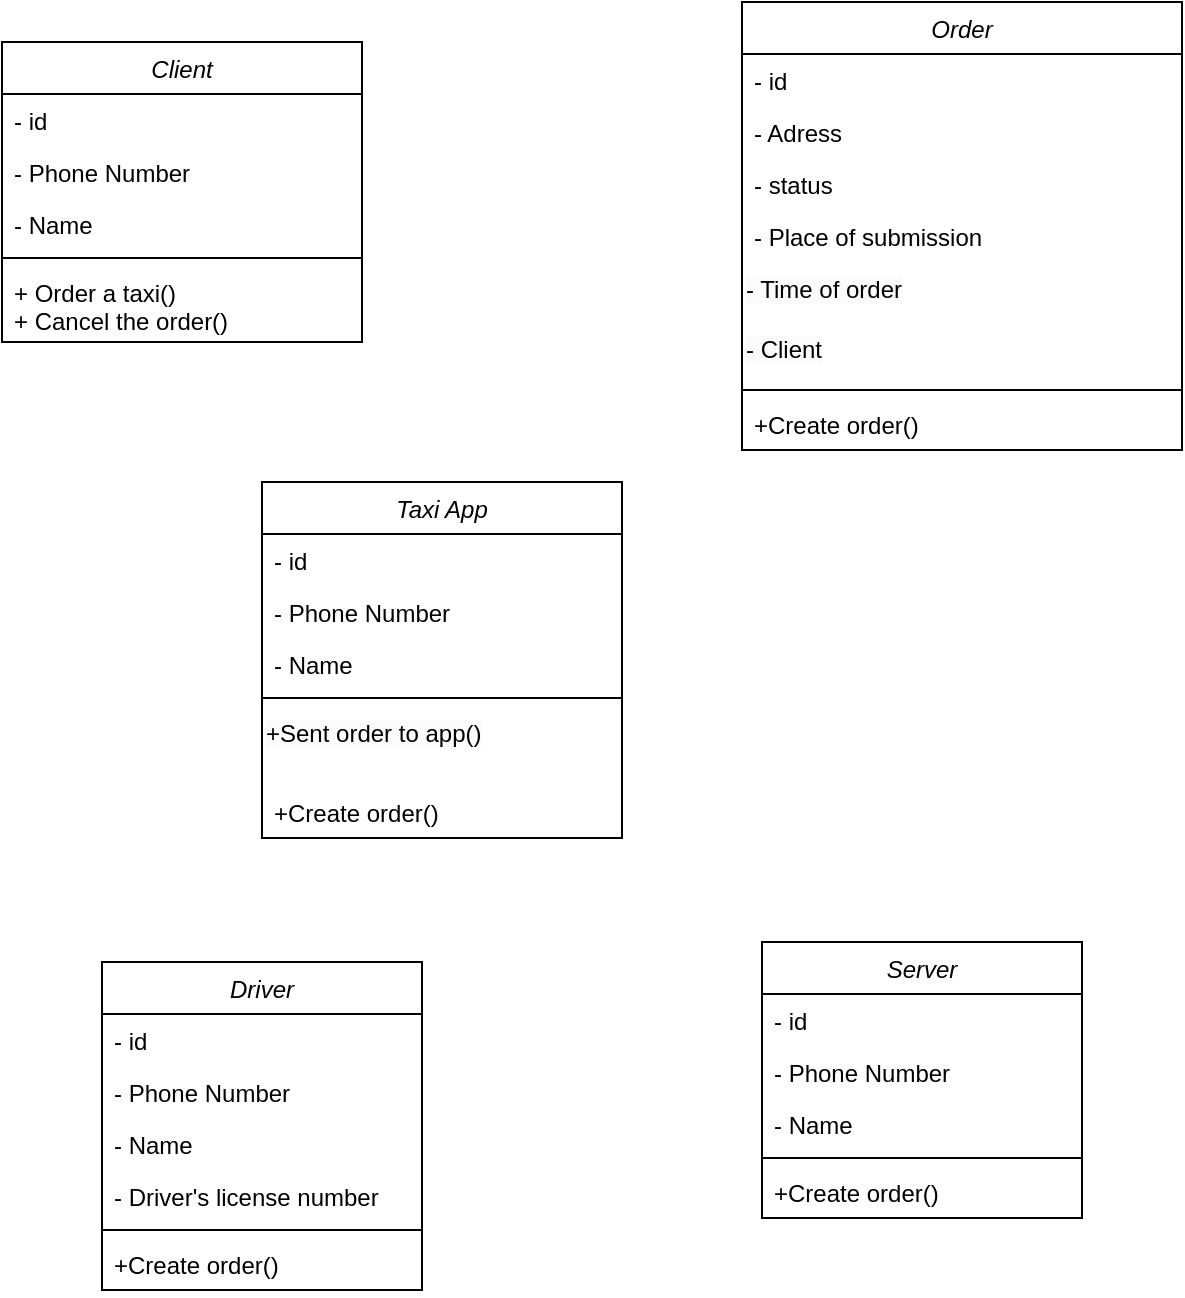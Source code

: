 <mxfile version="21.5.0" type="github">
  <diagram id="C5RBs43oDa-KdzZeNtuy" name="Page-1">
    <mxGraphModel dx="1395" dy="663" grid="1" gridSize="10" guides="1" tooltips="1" connect="1" arrows="1" fold="1" page="1" pageScale="1" pageWidth="827" pageHeight="1169" math="0" shadow="0">
      <root>
        <mxCell id="WIyWlLk6GJQsqaUBKTNV-0" />
        <mxCell id="WIyWlLk6GJQsqaUBKTNV-1" parent="WIyWlLk6GJQsqaUBKTNV-0" />
        <mxCell id="zkfFHV4jXpPFQw0GAbJ--0" value="Сlient" style="swimlane;fontStyle=2;align=center;verticalAlign=top;childLayout=stackLayout;horizontal=1;startSize=26;horizontalStack=0;resizeParent=1;resizeLast=0;collapsible=1;marginBottom=0;rounded=0;shadow=0;strokeWidth=1;" parent="WIyWlLk6GJQsqaUBKTNV-1" vertex="1">
          <mxGeometry x="100" y="40" width="180" height="150" as="geometry">
            <mxRectangle x="230" y="140" width="160" height="26" as="alternateBounds" />
          </mxGeometry>
        </mxCell>
        <mxCell id="zkfFHV4jXpPFQw0GAbJ--1" value="- id" style="text;align=left;verticalAlign=top;spacingLeft=4;spacingRight=4;overflow=hidden;rotatable=0;points=[[0,0.5],[1,0.5]];portConstraint=eastwest;" parent="zkfFHV4jXpPFQw0GAbJ--0" vertex="1">
          <mxGeometry y="26" width="180" height="26" as="geometry" />
        </mxCell>
        <mxCell id="zkfFHV4jXpPFQw0GAbJ--2" value="- Phone Number" style="text;align=left;verticalAlign=top;spacingLeft=4;spacingRight=4;overflow=hidden;rotatable=0;points=[[0,0.5],[1,0.5]];portConstraint=eastwest;rounded=0;shadow=0;html=0;" parent="zkfFHV4jXpPFQw0GAbJ--0" vertex="1">
          <mxGeometry y="52" width="180" height="26" as="geometry" />
        </mxCell>
        <mxCell id="zkfFHV4jXpPFQw0GAbJ--3" value="- Name" style="text;align=left;verticalAlign=top;spacingLeft=4;spacingRight=4;overflow=hidden;rotatable=0;points=[[0,0.5],[1,0.5]];portConstraint=eastwest;rounded=0;shadow=0;html=0;" parent="zkfFHV4jXpPFQw0GAbJ--0" vertex="1">
          <mxGeometry y="78" width="180" height="26" as="geometry" />
        </mxCell>
        <mxCell id="zkfFHV4jXpPFQw0GAbJ--4" value="" style="line;html=1;strokeWidth=1;align=left;verticalAlign=middle;spacingTop=-1;spacingLeft=3;spacingRight=3;rotatable=0;labelPosition=right;points=[];portConstraint=eastwest;" parent="zkfFHV4jXpPFQw0GAbJ--0" vertex="1">
          <mxGeometry y="104" width="180" height="8" as="geometry" />
        </mxCell>
        <mxCell id="zkfFHV4jXpPFQw0GAbJ--5" value="+ Order a taxi()&#xa;+ Cancel the order()" style="text;align=left;verticalAlign=top;spacingLeft=4;spacingRight=4;overflow=hidden;rotatable=0;points=[[0,0.5],[1,0.5]];portConstraint=eastwest;" parent="zkfFHV4jXpPFQw0GAbJ--0" vertex="1">
          <mxGeometry y="112" width="180" height="38" as="geometry" />
        </mxCell>
        <mxCell id="Cgl-m45hVeOOeW6FoY-X-0" value="Taxi App&#xa;" style="swimlane;fontStyle=2;align=center;verticalAlign=top;childLayout=stackLayout;horizontal=1;startSize=26;horizontalStack=0;resizeParent=1;resizeLast=0;collapsible=1;marginBottom=0;rounded=0;shadow=0;strokeWidth=1;" vertex="1" parent="WIyWlLk6GJQsqaUBKTNV-1">
          <mxGeometry x="230" y="260" width="180" height="178" as="geometry">
            <mxRectangle x="230" y="140" width="160" height="26" as="alternateBounds" />
          </mxGeometry>
        </mxCell>
        <mxCell id="Cgl-m45hVeOOeW6FoY-X-1" value="- id" style="text;align=left;verticalAlign=top;spacingLeft=4;spacingRight=4;overflow=hidden;rotatable=0;points=[[0,0.5],[1,0.5]];portConstraint=eastwest;" vertex="1" parent="Cgl-m45hVeOOeW6FoY-X-0">
          <mxGeometry y="26" width="180" height="26" as="geometry" />
        </mxCell>
        <mxCell id="Cgl-m45hVeOOeW6FoY-X-2" value="- Phone Number" style="text;align=left;verticalAlign=top;spacingLeft=4;spacingRight=4;overflow=hidden;rotatable=0;points=[[0,0.5],[1,0.5]];portConstraint=eastwest;rounded=0;shadow=0;html=0;" vertex="1" parent="Cgl-m45hVeOOeW6FoY-X-0">
          <mxGeometry y="52" width="180" height="26" as="geometry" />
        </mxCell>
        <mxCell id="Cgl-m45hVeOOeW6FoY-X-3" value="- Name" style="text;align=left;verticalAlign=top;spacingLeft=4;spacingRight=4;overflow=hidden;rotatable=0;points=[[0,0.5],[1,0.5]];portConstraint=eastwest;rounded=0;shadow=0;html=0;" vertex="1" parent="Cgl-m45hVeOOeW6FoY-X-0">
          <mxGeometry y="78" width="180" height="26" as="geometry" />
        </mxCell>
        <mxCell id="Cgl-m45hVeOOeW6FoY-X-4" value="" style="line;html=1;strokeWidth=1;align=left;verticalAlign=middle;spacingTop=-1;spacingLeft=3;spacingRight=3;rotatable=0;labelPosition=right;points=[];portConstraint=eastwest;" vertex="1" parent="Cgl-m45hVeOOeW6FoY-X-0">
          <mxGeometry y="104" width="180" height="8" as="geometry" />
        </mxCell>
        <mxCell id="Cgl-m45hVeOOeW6FoY-X-29" value="&lt;span style=&quot;color: rgb(0, 0, 0); font-family: Helvetica; font-size: 12px; font-style: normal; font-variant-ligatures: normal; font-variant-caps: normal; font-weight: 400; letter-spacing: normal; orphans: 2; text-align: left; text-indent: 0px; text-transform: none; widows: 2; word-spacing: 0px; -webkit-text-stroke-width: 0px; background-color: rgb(251, 251, 251); text-decoration-thickness: initial; text-decoration-style: initial; text-decoration-color: initial; float: none; display: inline !important;&quot;&gt;+Sent order to app()&lt;/span&gt;" style="text;whiteSpace=wrap;html=1;" vertex="1" parent="Cgl-m45hVeOOeW6FoY-X-0">
          <mxGeometry y="112" width="180" height="40" as="geometry" />
        </mxCell>
        <mxCell id="Cgl-m45hVeOOeW6FoY-X-5" value="+Create order()" style="text;align=left;verticalAlign=top;spacingLeft=4;spacingRight=4;overflow=hidden;rotatable=0;points=[[0,0.5],[1,0.5]];portConstraint=eastwest;" vertex="1" parent="Cgl-m45hVeOOeW6FoY-X-0">
          <mxGeometry y="152" width="180" height="26" as="geometry" />
        </mxCell>
        <mxCell id="Cgl-m45hVeOOeW6FoY-X-6" value="Server" style="swimlane;fontStyle=2;align=center;verticalAlign=top;childLayout=stackLayout;horizontal=1;startSize=26;horizontalStack=0;resizeParent=1;resizeLast=0;collapsible=1;marginBottom=0;rounded=0;shadow=0;strokeWidth=1;" vertex="1" parent="WIyWlLk6GJQsqaUBKTNV-1">
          <mxGeometry x="480" y="490" width="160" height="138" as="geometry">
            <mxRectangle x="230" y="140" width="160" height="26" as="alternateBounds" />
          </mxGeometry>
        </mxCell>
        <mxCell id="Cgl-m45hVeOOeW6FoY-X-7" value="- id" style="text;align=left;verticalAlign=top;spacingLeft=4;spacingRight=4;overflow=hidden;rotatable=0;points=[[0,0.5],[1,0.5]];portConstraint=eastwest;" vertex="1" parent="Cgl-m45hVeOOeW6FoY-X-6">
          <mxGeometry y="26" width="160" height="26" as="geometry" />
        </mxCell>
        <mxCell id="Cgl-m45hVeOOeW6FoY-X-8" value="- Phone Number" style="text;align=left;verticalAlign=top;spacingLeft=4;spacingRight=4;overflow=hidden;rotatable=0;points=[[0,0.5],[1,0.5]];portConstraint=eastwest;rounded=0;shadow=0;html=0;" vertex="1" parent="Cgl-m45hVeOOeW6FoY-X-6">
          <mxGeometry y="52" width="160" height="26" as="geometry" />
        </mxCell>
        <mxCell id="Cgl-m45hVeOOeW6FoY-X-9" value="- Name" style="text;align=left;verticalAlign=top;spacingLeft=4;spacingRight=4;overflow=hidden;rotatable=0;points=[[0,0.5],[1,0.5]];portConstraint=eastwest;rounded=0;shadow=0;html=0;" vertex="1" parent="Cgl-m45hVeOOeW6FoY-X-6">
          <mxGeometry y="78" width="160" height="26" as="geometry" />
        </mxCell>
        <mxCell id="Cgl-m45hVeOOeW6FoY-X-10" value="" style="line;html=1;strokeWidth=1;align=left;verticalAlign=middle;spacingTop=-1;spacingLeft=3;spacingRight=3;rotatable=0;labelPosition=right;points=[];portConstraint=eastwest;" vertex="1" parent="Cgl-m45hVeOOeW6FoY-X-6">
          <mxGeometry y="104" width="160" height="8" as="geometry" />
        </mxCell>
        <mxCell id="Cgl-m45hVeOOeW6FoY-X-11" value="+Create order()" style="text;align=left;verticalAlign=top;spacingLeft=4;spacingRight=4;overflow=hidden;rotatable=0;points=[[0,0.5],[1,0.5]];portConstraint=eastwest;" vertex="1" parent="Cgl-m45hVeOOeW6FoY-X-6">
          <mxGeometry y="112" width="160" height="26" as="geometry" />
        </mxCell>
        <mxCell id="Cgl-m45hVeOOeW6FoY-X-12" value="Order" style="swimlane;fontStyle=2;align=center;verticalAlign=top;childLayout=stackLayout;horizontal=1;startSize=26;horizontalStack=0;resizeParent=1;resizeLast=0;collapsible=1;marginBottom=0;rounded=0;shadow=0;strokeWidth=1;" vertex="1" parent="WIyWlLk6GJQsqaUBKTNV-1">
          <mxGeometry x="470" y="20" width="220" height="224" as="geometry">
            <mxRectangle x="230" y="140" width="160" height="26" as="alternateBounds" />
          </mxGeometry>
        </mxCell>
        <mxCell id="Cgl-m45hVeOOeW6FoY-X-13" value="- id" style="text;align=left;verticalAlign=top;spacingLeft=4;spacingRight=4;overflow=hidden;rotatable=0;points=[[0,0.5],[1,0.5]];portConstraint=eastwest;" vertex="1" parent="Cgl-m45hVeOOeW6FoY-X-12">
          <mxGeometry y="26" width="220" height="26" as="geometry" />
        </mxCell>
        <mxCell id="Cgl-m45hVeOOeW6FoY-X-14" value="- Adress" style="text;align=left;verticalAlign=top;spacingLeft=4;spacingRight=4;overflow=hidden;rotatable=0;points=[[0,0.5],[1,0.5]];portConstraint=eastwest;rounded=0;shadow=0;html=0;" vertex="1" parent="Cgl-m45hVeOOeW6FoY-X-12">
          <mxGeometry y="52" width="220" height="26" as="geometry" />
        </mxCell>
        <mxCell id="Cgl-m45hVeOOeW6FoY-X-15" value="- status" style="text;align=left;verticalAlign=top;spacingLeft=4;spacingRight=4;overflow=hidden;rotatable=0;points=[[0,0.5],[1,0.5]];portConstraint=eastwest;rounded=0;shadow=0;html=0;" vertex="1" parent="Cgl-m45hVeOOeW6FoY-X-12">
          <mxGeometry y="78" width="220" height="26" as="geometry" />
        </mxCell>
        <mxCell id="Cgl-m45hVeOOeW6FoY-X-24" value="- Place of submission" style="text;align=left;verticalAlign=top;spacingLeft=4;spacingRight=4;overflow=hidden;rotatable=0;points=[[0,0.5],[1,0.5]];portConstraint=eastwest;rounded=0;shadow=0;html=0;" vertex="1" parent="Cgl-m45hVeOOeW6FoY-X-12">
          <mxGeometry y="104" width="220" height="26" as="geometry" />
        </mxCell>
        <mxCell id="Cgl-m45hVeOOeW6FoY-X-25" value="&lt;span style=&quot;color: rgb(0, 0, 0); font-family: Helvetica; font-size: 12px; font-style: normal; font-variant-ligatures: normal; font-variant-caps: normal; font-weight: 400; letter-spacing: normal; orphans: 2; text-align: left; text-indent: 0px; text-transform: none; widows: 2; word-spacing: 0px; -webkit-text-stroke-width: 0px; background-color: rgb(251, 251, 251); text-decoration-thickness: initial; text-decoration-style: initial; text-decoration-color: initial; float: none; display: inline !important;&quot;&gt;- Time of order&lt;/span&gt;" style="text;whiteSpace=wrap;html=1;" vertex="1" parent="Cgl-m45hVeOOeW6FoY-X-12">
          <mxGeometry y="130" width="220" height="30" as="geometry" />
        </mxCell>
        <mxCell id="Cgl-m45hVeOOeW6FoY-X-26" value="&lt;span style=&quot;color: rgb(0, 0, 0); font-family: Helvetica; font-size: 12px; font-style: normal; font-variant-ligatures: normal; font-variant-caps: normal; font-weight: 400; letter-spacing: normal; orphans: 2; text-align: left; text-indent: 0px; text-transform: none; widows: 2; word-spacing: 0px; -webkit-text-stroke-width: 0px; background-color: rgb(251, 251, 251); text-decoration-thickness: initial; text-decoration-style: initial; text-decoration-color: initial; float: none; display: inline !important;&quot;&gt;- Client&lt;/span&gt;" style="text;whiteSpace=wrap;html=1;" vertex="1" parent="Cgl-m45hVeOOeW6FoY-X-12">
          <mxGeometry y="160" width="220" height="30" as="geometry" />
        </mxCell>
        <mxCell id="Cgl-m45hVeOOeW6FoY-X-16" value="" style="line;html=1;strokeWidth=1;align=left;verticalAlign=middle;spacingTop=-1;spacingLeft=3;spacingRight=3;rotatable=0;labelPosition=right;points=[];portConstraint=eastwest;" vertex="1" parent="Cgl-m45hVeOOeW6FoY-X-12">
          <mxGeometry y="190" width="220" height="8" as="geometry" />
        </mxCell>
        <mxCell id="Cgl-m45hVeOOeW6FoY-X-17" value="+Сreate order()" style="text;align=left;verticalAlign=top;spacingLeft=4;spacingRight=4;overflow=hidden;rotatable=0;points=[[0,0.5],[1,0.5]];portConstraint=eastwest;" vertex="1" parent="Cgl-m45hVeOOeW6FoY-X-12">
          <mxGeometry y="198" width="220" height="26" as="geometry" />
        </mxCell>
        <mxCell id="Cgl-m45hVeOOeW6FoY-X-18" value="Driver" style="swimlane;fontStyle=2;align=center;verticalAlign=top;childLayout=stackLayout;horizontal=1;startSize=26;horizontalStack=0;resizeParent=1;resizeLast=0;collapsible=1;marginBottom=0;rounded=0;shadow=0;strokeWidth=1;" vertex="1" parent="WIyWlLk6GJQsqaUBKTNV-1">
          <mxGeometry x="150" y="500" width="160" height="164" as="geometry">
            <mxRectangle x="230" y="140" width="160" height="26" as="alternateBounds" />
          </mxGeometry>
        </mxCell>
        <mxCell id="Cgl-m45hVeOOeW6FoY-X-19" value="- id" style="text;align=left;verticalAlign=top;spacingLeft=4;spacingRight=4;overflow=hidden;rotatable=0;points=[[0,0.5],[1,0.5]];portConstraint=eastwest;" vertex="1" parent="Cgl-m45hVeOOeW6FoY-X-18">
          <mxGeometry y="26" width="160" height="26" as="geometry" />
        </mxCell>
        <mxCell id="Cgl-m45hVeOOeW6FoY-X-20" value="- Phone Number" style="text;align=left;verticalAlign=top;spacingLeft=4;spacingRight=4;overflow=hidden;rotatable=0;points=[[0,0.5],[1,0.5]];portConstraint=eastwest;rounded=0;shadow=0;html=0;" vertex="1" parent="Cgl-m45hVeOOeW6FoY-X-18">
          <mxGeometry y="52" width="160" height="26" as="geometry" />
        </mxCell>
        <mxCell id="Cgl-m45hVeOOeW6FoY-X-21" value="- Name" style="text;align=left;verticalAlign=top;spacingLeft=4;spacingRight=4;overflow=hidden;rotatable=0;points=[[0,0.5],[1,0.5]];portConstraint=eastwest;rounded=0;shadow=0;html=0;" vertex="1" parent="Cgl-m45hVeOOeW6FoY-X-18">
          <mxGeometry y="78" width="160" height="26" as="geometry" />
        </mxCell>
        <mxCell id="Cgl-m45hVeOOeW6FoY-X-28" value="- Driver&#39;s license number" style="text;align=left;verticalAlign=top;spacingLeft=4;spacingRight=4;overflow=hidden;rotatable=0;points=[[0,0.5],[1,0.5]];portConstraint=eastwest;rounded=0;shadow=0;html=0;" vertex="1" parent="Cgl-m45hVeOOeW6FoY-X-18">
          <mxGeometry y="104" width="160" height="26" as="geometry" />
        </mxCell>
        <mxCell id="Cgl-m45hVeOOeW6FoY-X-22" value="" style="line;html=1;strokeWidth=1;align=left;verticalAlign=middle;spacingTop=-1;spacingLeft=3;spacingRight=3;rotatable=0;labelPosition=right;points=[];portConstraint=eastwest;" vertex="1" parent="Cgl-m45hVeOOeW6FoY-X-18">
          <mxGeometry y="130" width="160" height="8" as="geometry" />
        </mxCell>
        <mxCell id="Cgl-m45hVeOOeW6FoY-X-23" value="+Create order()" style="text;align=left;verticalAlign=top;spacingLeft=4;spacingRight=4;overflow=hidden;rotatable=0;points=[[0,0.5],[1,0.5]];portConstraint=eastwest;" vertex="1" parent="Cgl-m45hVeOOeW6FoY-X-18">
          <mxGeometry y="138" width="160" height="26" as="geometry" />
        </mxCell>
      </root>
    </mxGraphModel>
  </diagram>
</mxfile>
